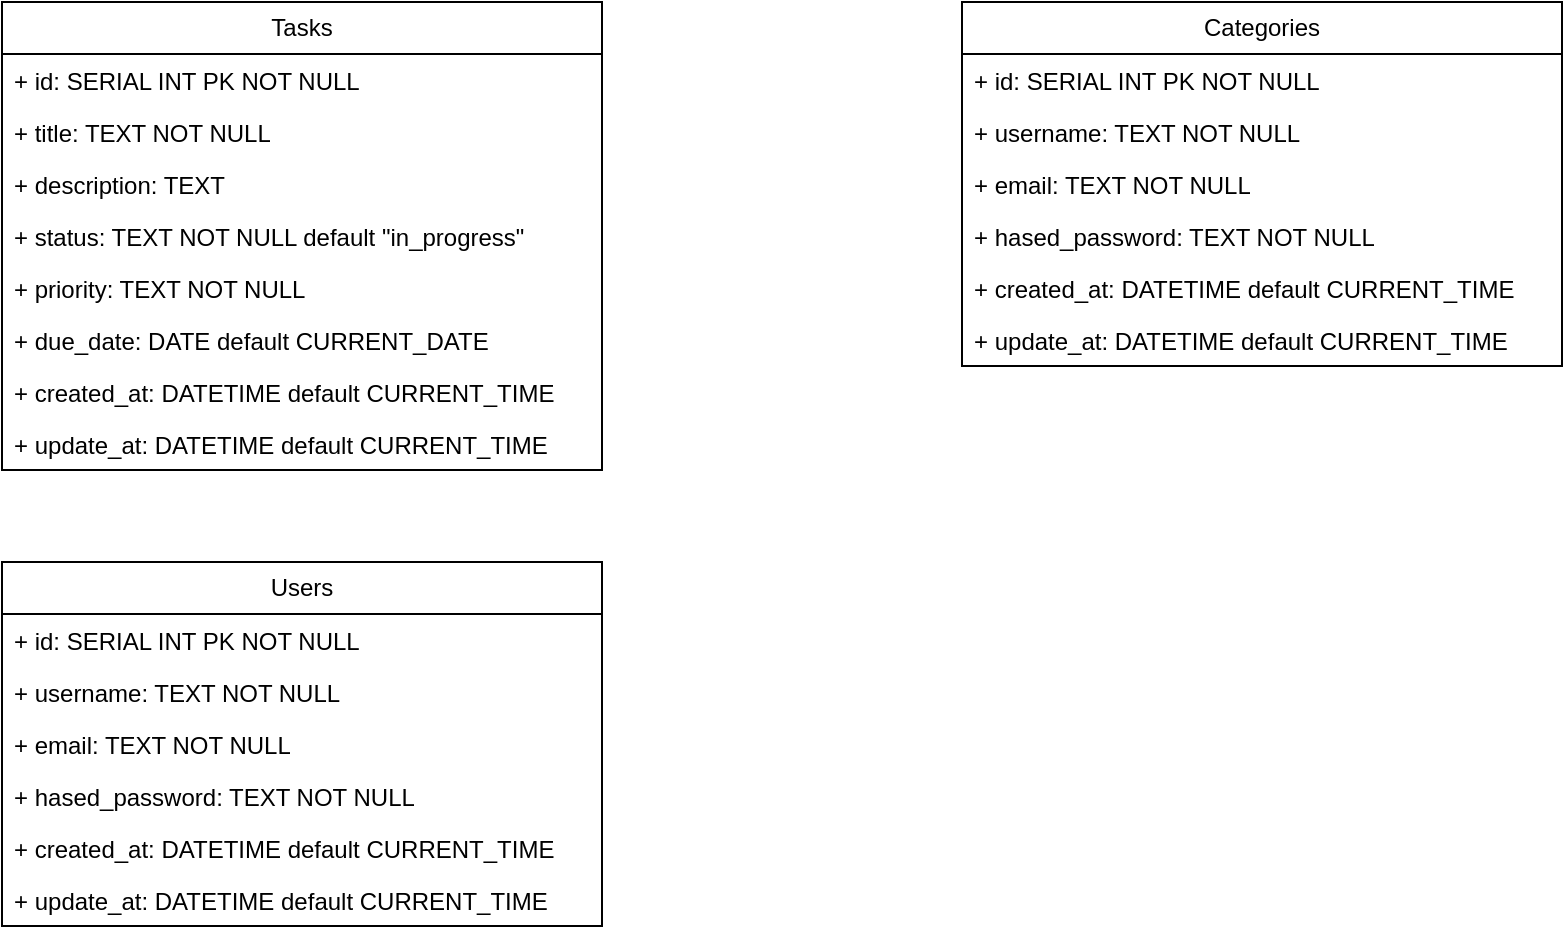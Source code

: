 <mxfile version="27.0.9">
  <diagram id="x4PxAUZ4oGpz7wM2wpuD" name="CD">
    <mxGraphModel dx="1025" dy="516" grid="1" gridSize="10" guides="1" tooltips="1" connect="1" arrows="1" fold="1" page="1" pageScale="1" pageWidth="1169" pageHeight="827" math="0" shadow="0">
      <root>
        <mxCell id="0" />
        <mxCell id="1" parent="0" />
        <mxCell id="7nIEQFCVhCROM0ysH3v5-1" value="Tasks" style="swimlane;fontStyle=0;childLayout=stackLayout;horizontal=1;startSize=26;fillColor=none;horizontalStack=0;resizeParent=1;resizeParentMax=0;resizeLast=0;collapsible=1;marginBottom=0;whiteSpace=wrap;html=1;" parent="1" vertex="1">
          <mxGeometry x="40" y="40" width="300" height="234" as="geometry" />
        </mxCell>
        <mxCell id="7nIEQFCVhCROM0ysH3v5-2" value="+ id: SERIAL INT PK NOT NULL" style="text;strokeColor=none;fillColor=none;align=left;verticalAlign=top;spacingLeft=4;spacingRight=4;overflow=hidden;rotatable=0;points=[[0,0.5],[1,0.5]];portConstraint=eastwest;whiteSpace=wrap;html=1;" parent="7nIEQFCVhCROM0ysH3v5-1" vertex="1">
          <mxGeometry y="26" width="300" height="26" as="geometry" />
        </mxCell>
        <mxCell id="7nIEQFCVhCROM0ysH3v5-3" value="+ title: TEXT NOT NULL" style="text;strokeColor=none;fillColor=none;align=left;verticalAlign=top;spacingLeft=4;spacingRight=4;overflow=hidden;rotatable=0;points=[[0,0.5],[1,0.5]];portConstraint=eastwest;whiteSpace=wrap;html=1;" parent="7nIEQFCVhCROM0ysH3v5-1" vertex="1">
          <mxGeometry y="52" width="300" height="26" as="geometry" />
        </mxCell>
        <mxCell id="7nIEQFCVhCROM0ysH3v5-13" value="+ description: TEXT" style="text;strokeColor=none;fillColor=none;align=left;verticalAlign=top;spacingLeft=4;spacingRight=4;overflow=hidden;rotatable=0;points=[[0,0.5],[1,0.5]];portConstraint=eastwest;whiteSpace=wrap;html=1;" parent="7nIEQFCVhCROM0ysH3v5-1" vertex="1">
          <mxGeometry y="78" width="300" height="26" as="geometry" />
        </mxCell>
        <mxCell id="7nIEQFCVhCROM0ysH3v5-14" value="+ status: TEXT NOT NULL default &quot;in_progress&quot;" style="text;strokeColor=none;fillColor=none;align=left;verticalAlign=top;spacingLeft=4;spacingRight=4;overflow=hidden;rotatable=0;points=[[0,0.5],[1,0.5]];portConstraint=eastwest;whiteSpace=wrap;html=1;" parent="7nIEQFCVhCROM0ysH3v5-1" vertex="1">
          <mxGeometry y="104" width="300" height="26" as="geometry" />
        </mxCell>
        <mxCell id="7nIEQFCVhCROM0ysH3v5-15" value="+ priority: TEXT NOT NULL" style="text;strokeColor=none;fillColor=none;align=left;verticalAlign=top;spacingLeft=4;spacingRight=4;overflow=hidden;rotatable=0;points=[[0,0.5],[1,0.5]];portConstraint=eastwest;whiteSpace=wrap;html=1;" parent="7nIEQFCVhCROM0ysH3v5-1" vertex="1">
          <mxGeometry y="130" width="300" height="26" as="geometry" />
        </mxCell>
        <mxCell id="7nIEQFCVhCROM0ysH3v5-4" value="+ due_date: DATE default CURRENT_DATE" style="text;strokeColor=none;fillColor=none;align=left;verticalAlign=top;spacingLeft=4;spacingRight=4;overflow=hidden;rotatable=0;points=[[0,0.5],[1,0.5]];portConstraint=eastwest;whiteSpace=wrap;html=1;" parent="7nIEQFCVhCROM0ysH3v5-1" vertex="1">
          <mxGeometry y="156" width="300" height="26" as="geometry" />
        </mxCell>
        <mxCell id="7nIEQFCVhCROM0ysH3v5-17" value="+ created_at: DATETIME default CURRENT_TIME" style="text;strokeColor=none;fillColor=none;align=left;verticalAlign=top;spacingLeft=4;spacingRight=4;overflow=hidden;rotatable=0;points=[[0,0.5],[1,0.5]];portConstraint=eastwest;whiteSpace=wrap;html=1;" parent="7nIEQFCVhCROM0ysH3v5-1" vertex="1">
          <mxGeometry y="182" width="300" height="26" as="geometry" />
        </mxCell>
        <mxCell id="7nIEQFCVhCROM0ysH3v5-16" value="+ update_at: DATETIME default CURRENT_TIME" style="text;strokeColor=none;fillColor=none;align=left;verticalAlign=top;spacingLeft=4;spacingRight=4;overflow=hidden;rotatable=0;points=[[0,0.5],[1,0.5]];portConstraint=eastwest;whiteSpace=wrap;html=1;" parent="7nIEQFCVhCROM0ysH3v5-1" vertex="1">
          <mxGeometry y="208" width="300" height="26" as="geometry" />
        </mxCell>
        <mxCell id="7nIEQFCVhCROM0ysH3v5-18" value="Users" style="swimlane;fontStyle=0;childLayout=stackLayout;horizontal=1;startSize=26;fillColor=none;horizontalStack=0;resizeParent=1;resizeParentMax=0;resizeLast=0;collapsible=1;marginBottom=0;whiteSpace=wrap;html=1;" parent="1" vertex="1">
          <mxGeometry x="40" y="320" width="300" height="182" as="geometry" />
        </mxCell>
        <mxCell id="7nIEQFCVhCROM0ysH3v5-19" value="+ id: SERIAL INT PK NOT NULL" style="text;strokeColor=none;fillColor=none;align=left;verticalAlign=top;spacingLeft=4;spacingRight=4;overflow=hidden;rotatable=0;points=[[0,0.5],[1,0.5]];portConstraint=eastwest;whiteSpace=wrap;html=1;" parent="7nIEQFCVhCROM0ysH3v5-18" vertex="1">
          <mxGeometry y="26" width="300" height="26" as="geometry" />
        </mxCell>
        <mxCell id="7nIEQFCVhCROM0ysH3v5-20" value="+ username: TEXT NOT NULL" style="text;strokeColor=none;fillColor=none;align=left;verticalAlign=top;spacingLeft=4;spacingRight=4;overflow=hidden;rotatable=0;points=[[0,0.5],[1,0.5]];portConstraint=eastwest;whiteSpace=wrap;html=1;" parent="7nIEQFCVhCROM0ysH3v5-18" vertex="1">
          <mxGeometry y="52" width="300" height="26" as="geometry" />
        </mxCell>
        <mxCell id="7nIEQFCVhCROM0ysH3v5-21" value="+ email: TEXT NOT NULL" style="text;strokeColor=none;fillColor=none;align=left;verticalAlign=top;spacingLeft=4;spacingRight=4;overflow=hidden;rotatable=0;points=[[0,0.5],[1,0.5]];portConstraint=eastwest;whiteSpace=wrap;html=1;" parent="7nIEQFCVhCROM0ysH3v5-18" vertex="1">
          <mxGeometry y="78" width="300" height="26" as="geometry" />
        </mxCell>
        <mxCell id="7nIEQFCVhCROM0ysH3v5-23" value="+ hased_password: TEXT NOT NULL" style="text;strokeColor=none;fillColor=none;align=left;verticalAlign=top;spacingLeft=4;spacingRight=4;overflow=hidden;rotatable=0;points=[[0,0.5],[1,0.5]];portConstraint=eastwest;whiteSpace=wrap;html=1;" parent="7nIEQFCVhCROM0ysH3v5-18" vertex="1">
          <mxGeometry y="104" width="300" height="26" as="geometry" />
        </mxCell>
        <mxCell id="7nIEQFCVhCROM0ysH3v5-25" value="+ created_at: DATETIME default CURRENT_TIME" style="text;strokeColor=none;fillColor=none;align=left;verticalAlign=top;spacingLeft=4;spacingRight=4;overflow=hidden;rotatable=0;points=[[0,0.5],[1,0.5]];portConstraint=eastwest;whiteSpace=wrap;html=1;" parent="7nIEQFCVhCROM0ysH3v5-18" vertex="1">
          <mxGeometry y="130" width="300" height="26" as="geometry" />
        </mxCell>
        <mxCell id="7nIEQFCVhCROM0ysH3v5-26" value="+ update_at: DATETIME default CURRENT_TIME" style="text;strokeColor=none;fillColor=none;align=left;verticalAlign=top;spacingLeft=4;spacingRight=4;overflow=hidden;rotatable=0;points=[[0,0.5],[1,0.5]];portConstraint=eastwest;whiteSpace=wrap;html=1;" parent="7nIEQFCVhCROM0ysH3v5-18" vertex="1">
          <mxGeometry y="156" width="300" height="26" as="geometry" />
        </mxCell>
        <mxCell id="7nIEQFCVhCROM0ysH3v5-27" value="Categories" style="swimlane;fontStyle=0;childLayout=stackLayout;horizontal=1;startSize=26;fillColor=none;horizontalStack=0;resizeParent=1;resizeParentMax=0;resizeLast=0;collapsible=1;marginBottom=0;whiteSpace=wrap;html=1;" parent="1" vertex="1">
          <mxGeometry x="520" y="40" width="300" height="182" as="geometry" />
        </mxCell>
        <mxCell id="7nIEQFCVhCROM0ysH3v5-28" value="+ id: SERIAL INT PK NOT NULL" style="text;strokeColor=none;fillColor=none;align=left;verticalAlign=top;spacingLeft=4;spacingRight=4;overflow=hidden;rotatable=0;points=[[0,0.5],[1,0.5]];portConstraint=eastwest;whiteSpace=wrap;html=1;" parent="7nIEQFCVhCROM0ysH3v5-27" vertex="1">
          <mxGeometry y="26" width="300" height="26" as="geometry" />
        </mxCell>
        <mxCell id="7nIEQFCVhCROM0ysH3v5-29" value="+ username: TEXT NOT NULL" style="text;strokeColor=none;fillColor=none;align=left;verticalAlign=top;spacingLeft=4;spacingRight=4;overflow=hidden;rotatable=0;points=[[0,0.5],[1,0.5]];portConstraint=eastwest;whiteSpace=wrap;html=1;" parent="7nIEQFCVhCROM0ysH3v5-27" vertex="1">
          <mxGeometry y="52" width="300" height="26" as="geometry" />
        </mxCell>
        <mxCell id="7nIEQFCVhCROM0ysH3v5-30" value="+ email: TEXT NOT NULL" style="text;strokeColor=none;fillColor=none;align=left;verticalAlign=top;spacingLeft=4;spacingRight=4;overflow=hidden;rotatable=0;points=[[0,0.5],[1,0.5]];portConstraint=eastwest;whiteSpace=wrap;html=1;" parent="7nIEQFCVhCROM0ysH3v5-27" vertex="1">
          <mxGeometry y="78" width="300" height="26" as="geometry" />
        </mxCell>
        <mxCell id="7nIEQFCVhCROM0ysH3v5-31" value="+ hased_password: TEXT NOT NULL" style="text;strokeColor=none;fillColor=none;align=left;verticalAlign=top;spacingLeft=4;spacingRight=4;overflow=hidden;rotatable=0;points=[[0,0.5],[1,0.5]];portConstraint=eastwest;whiteSpace=wrap;html=1;" parent="7nIEQFCVhCROM0ysH3v5-27" vertex="1">
          <mxGeometry y="104" width="300" height="26" as="geometry" />
        </mxCell>
        <mxCell id="7nIEQFCVhCROM0ysH3v5-32" value="+ created_at: DATETIME default CURRENT_TIME" style="text;strokeColor=none;fillColor=none;align=left;verticalAlign=top;spacingLeft=4;spacingRight=4;overflow=hidden;rotatable=0;points=[[0,0.5],[1,0.5]];portConstraint=eastwest;whiteSpace=wrap;html=1;" parent="7nIEQFCVhCROM0ysH3v5-27" vertex="1">
          <mxGeometry y="130" width="300" height="26" as="geometry" />
        </mxCell>
        <mxCell id="7nIEQFCVhCROM0ysH3v5-33" value="+ update_at: DATETIME default CURRENT_TIME" style="text;strokeColor=none;fillColor=none;align=left;verticalAlign=top;spacingLeft=4;spacingRight=4;overflow=hidden;rotatable=0;points=[[0,0.5],[1,0.5]];portConstraint=eastwest;whiteSpace=wrap;html=1;" parent="7nIEQFCVhCROM0ysH3v5-27" vertex="1">
          <mxGeometry y="156" width="300" height="26" as="geometry" />
        </mxCell>
      </root>
    </mxGraphModel>
  </diagram>
</mxfile>
